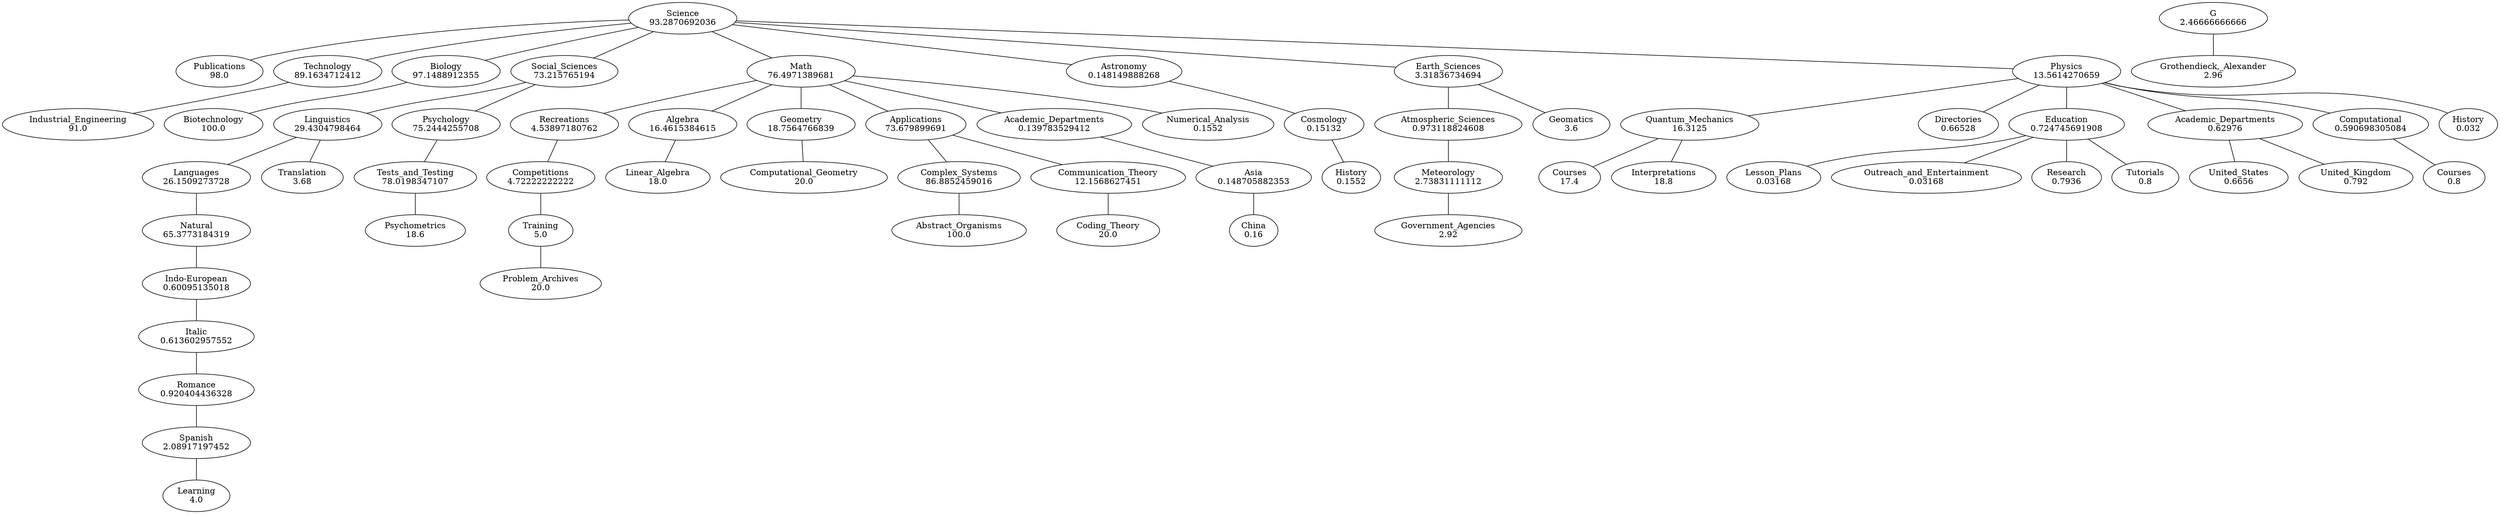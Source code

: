 graph{"Linguistics\n29.4304798464"--"Languages\n26.1509273728"[type=s];"Linguistics\n29.4304798464"--"Translation\n3.68"[type=s];"Complex_Systems\n86.8852459016"--"Abstract_Organisms\n100.0"[type=s];"Abstract_Organisms\n100.0";"Publications\n98.0";"Industrial_Engineering\n91.0";"Technology\n89.1634712412"--"Industrial_Engineering\n91.0"[type=s];"Biology\n97.1488912355"--"Biotechnology\n100.0"[type=s];"Biotechnology\n100.0";"Indo-European\n0.60095135018"--"Italic\n0.613602957552"[type=s];"Atmospheric_Sciences\n0.973118824608"--"Meteorology\n2.73831111112"[type=s];"G\n2.46666666666"--"Grothendieck,_Alexander\n2.96"[type=s];"Learning\n4.0";"Grothendieck,_Alexander\n2.96";"Social_Sciences\n73.215765194"--"Linguistics\n29.4304798464"[type=s];"Social_Sciences\n73.215765194"--"Psychology\n75.2444255708"[type=s];"Italic\n0.613602957552"--"Romance\n0.920404436328"[type=s];"Natural\n65.3773184319"--"Indo-European\n0.60095135018"[type=s];"Computational_Geometry\n20.0";"Psychology\n75.2444255708"--"Tests_and_Testing\n78.0198347107"[type=s];"Linear_Algebra\n18.0";"Quantum_Mechanics\n16.3125"--"Courses\n17.4"[type=s];"Quantum_Mechanics\n16.3125"--"Interpretations\n18.8"[type=s];"Courses\n17.4";"Interpretations\n18.8";"Psychometrics\n18.6";"Recreations\n4.53897180762"--"Competitions\n4.72222222222"[type=s];"Competitions\n4.72222222222"--"Training\n5.0"[type=s];"Algebra\n16.4615384615"--"Linear_Algebra\n18.0"[type=s];"Tests_and_Testing\n78.0198347107"--"Psychometrics\n18.6"[type=s];"Geometry\n18.7564766839"--"Computational_Geometry\n20.0"[type=s];"Problem_Archives\n20.0";"Applications\n73.679899691"--"Complex_Systems\n86.8852459016"[type=s];"Applications\n73.679899691"--"Communication_Theory\n12.1568627451"[type=s];"Communication_Theory\n12.1568627451"--"Coding_Theory\n20.0"[type=s];"Coding_Theory\n20.0";"Training\n5.0"--"Problem_Archives\n20.0"[type=s];"Science\n93.2870692036"--"Math\n76.4971389681"[type=s];"Science\n93.2870692036"--"Social_Sciences\n73.215765194"[type=s];"Science\n93.2870692036"--"Biology\n97.1488912355"[type=s];"Science\n93.2870692036"--"Astronomy\n0.148149888268"[type=s];"Science\n93.2870692036"--"Earth_Sciences\n3.31836734694"[type=s];"Science\n93.2870692036"--"Physics\n13.5614270659"[type=s];"Science\n93.2870692036"--"Technology\n89.1634712412"[type=s];"Science\n93.2870692036"--"Publications\n98.0"[type=s];"Physics\n13.5614270659"--"Directories\n0.66528"[type=s];"Physics\n13.5614270659"--"Education\n0.724745691908"[type=s];"Physics\n13.5614270659"--"Academic_Departments\n0.62976"[type=s];"Physics\n13.5614270659"--"Computational\n0.590698305084"[type=s];"Physics\n13.5614270659"--"History\n0.032"[type=s];"Physics\n13.5614270659"--"Quantum_Mechanics\n16.3125"[type=s];"Lesson_Plans\n0.03168";"Outreach_and_Entertainment\n0.03168";"Academic_Departments\n0.62976"--"United_States\n0.6656"[type=s];"Academic_Departments\n0.62976"--"United_Kingdom\n0.792"[type=s];"History\n0.032";"Research\n0.7936";"United_States\n0.6656";"Directories\n0.66528";"Education\n0.724745691908"--"Lesson_Plans\n0.03168"[type=s];"Education\n0.724745691908"--"Outreach_and_Entertainment\n0.03168"[type=s];"Education\n0.724745691908"--"Research\n0.7936"[type=s];"Education\n0.724745691908"--"Tutorials\n0.8"[type=s];"History\n0.1552";"Math\n76.4971389681"--"Applications\n73.679899691"[type=s];"Math\n76.4971389681"--"Geometry\n18.7564766839"[type=s];"Math\n76.4971389681"--"Recreations\n4.53897180762"[type=s];"Math\n76.4971389681"--"Academic_Departments\n0.139783529412"[type=s];"Math\n76.4971389681"--"Numerical_Analysis\n0.1552"[type=s];"Math\n76.4971389681"--"Algebra\n16.4615384615"[type=s];"Academic_Departments\n0.139783529412"--"Asia\n0.148705882353"[type=s];"Courses\n0.8";"Asia\n0.148705882353"--"China\n0.16"[type=s];"China\n0.16";"Astronomy\n0.148149888268"--"Cosmology\n0.15132"[type=s];"Numerical_Analysis\n0.1552";"Computational\n0.590698305084"--"Courses\n0.8"[type=s];"Cosmology\n0.15132"--"History\n0.1552"[type=s];"United_Kingdom\n0.792";"Tutorials\n0.8";"Meteorology\n2.73831111112"--"Government_Agencies\n2.92"[type=s];"Translation\n3.68";"Government_Agencies\n2.92";"Geomatics\n3.6";"Languages\n26.1509273728"--"Natural\n65.3773184319"[type=s];"Romance\n0.920404436328"--"Spanish\n2.08917197452"[type=s];"Spanish\n2.08917197452"--"Learning\n4.0"[type=s];"Earth_Sciences\n3.31836734694"--"Atmospheric_Sciences\n0.973118824608"[type=s];"Earth_Sciences\n3.31836734694"--"Geomatics\n3.6"[type=s];}